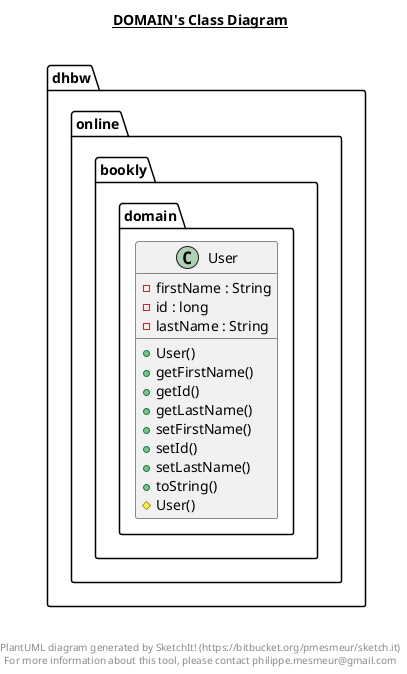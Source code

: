 @startuml

title __DOMAIN's Class Diagram__\n

  namespace dhbw.online.bookly {
    namespace domain {
      class dhbw.online.bookly.domain.User {
          - firstName : String
          - id : long
          - lastName : String
          + User()
          + getFirstName()
          + getId()
          + getLastName()
          + setFirstName()
          + setId()
          + setLastName()
          + toString()
          # User()
      }
    }
  }
  



right footer


PlantUML diagram generated by SketchIt! (https://bitbucket.org/pmesmeur/sketch.it)
For more information about this tool, please contact philippe.mesmeur@gmail.com
endfooter

@enduml
